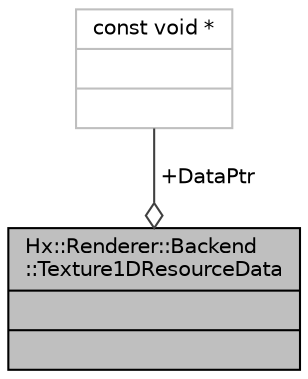 digraph "Hx::Renderer::Backend::Texture1DResourceData"
{
  edge [fontname="Helvetica",fontsize="10",labelfontname="Helvetica",labelfontsize="10"];
  node [fontname="Helvetica",fontsize="10",shape=record];
  Node1 [label="{Hx::Renderer::Backend\l::Texture1DResourceData\n||}",height=0.2,width=0.4,color="black", fillcolor="grey75", style="filled", fontcolor="black"];
  Node2 -> Node1 [color="grey25",fontsize="10",style="solid",label=" +DataPtr" ,arrowhead="odiamond",fontname="Helvetica"];
  Node2 [label="{const void *\n||}",height=0.2,width=0.4,color="grey75", fillcolor="white", style="filled"];
}
